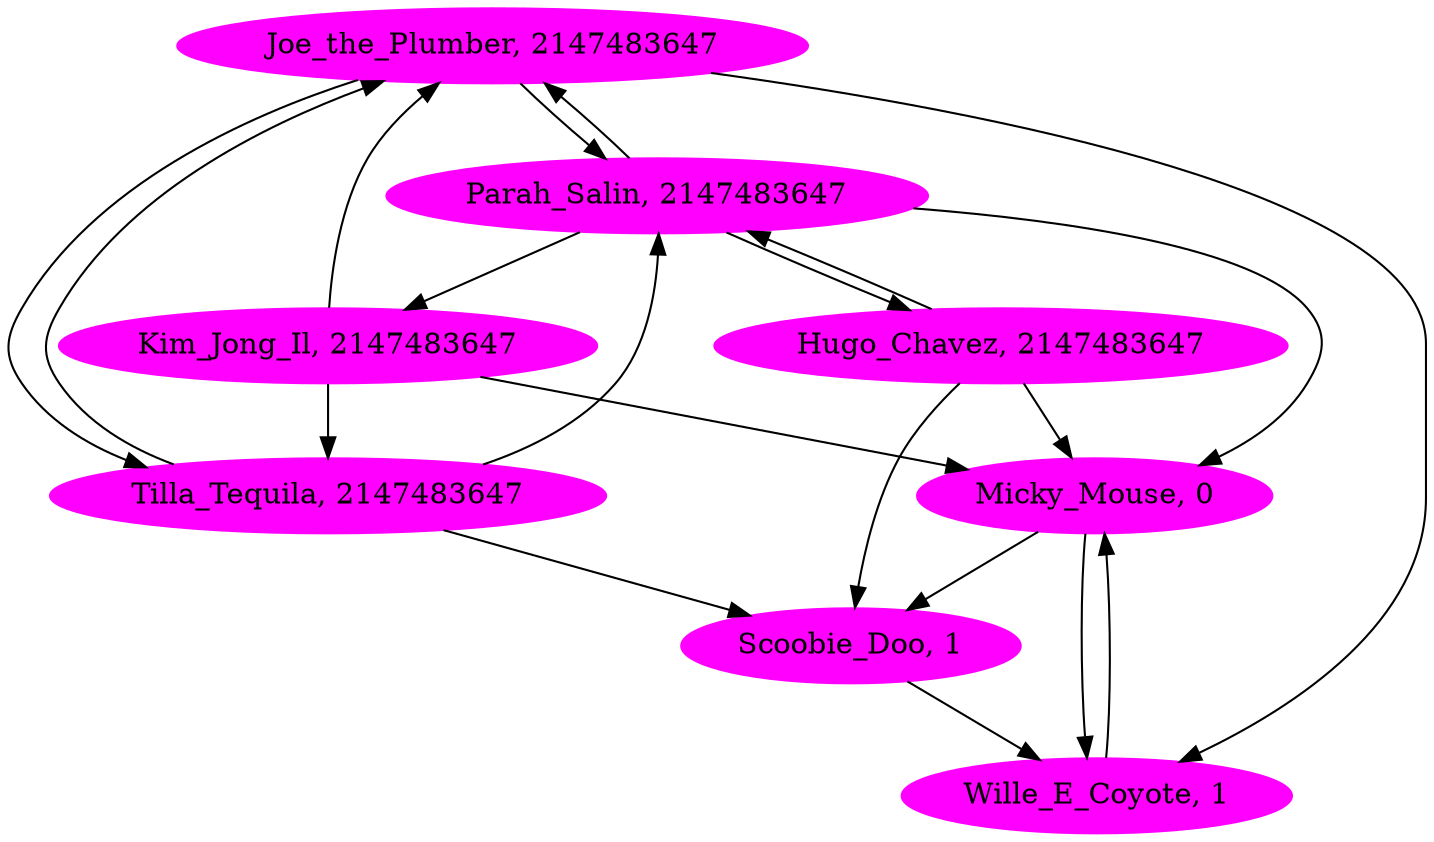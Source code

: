 digraph G {
	Micky_Mouse[color = Magenta, style = filled, label = "Micky_Mouse, 0"];
	Parah_Salin[color = Magenta, style = filled, label = "Parah_Salin, 2147483647"];
	Joe_the_Plumber[color = Magenta, style = filled, label = "Joe_the_Plumber, 2147483647"];
	Wille_E_Coyote[color = Magenta, style = filled, label = "Wille_E_Coyote, 1"];
	Tilla_Tequila[color = Magenta, style = filled, label = "Tilla_Tequila, 2147483647"];
	Kim_Jong_Il[color = Magenta, style = filled, label = "Kim_Jong_Il, 2147483647"];
	Scoobie_Doo[color = Magenta, style = filled, label = "Scoobie_Doo, 1"];
	Hugo_Chavez[color = Magenta, style = filled, label = "Hugo_Chavez, 2147483647"];
	Micky_Mouse->Wille_E_Coyote;
	Micky_Mouse->Scoobie_Doo;
	Parah_Salin->Joe_the_Plumber;
	Parah_Salin->Micky_Mouse;
	Parah_Salin->Kim_Jong_Il;
	Parah_Salin->Hugo_Chavez;
	Joe_the_Plumber->Parah_Salin;
	Joe_the_Plumber->Wille_E_Coyote;
	Joe_the_Plumber->Tilla_Tequila;
	Wille_E_Coyote->Micky_Mouse;
	Tilla_Tequila->Parah_Salin;
	Tilla_Tequila->Joe_the_Plumber;
	Tilla_Tequila->Scoobie_Doo;
	Kim_Jong_Il->Micky_Mouse;
	Kim_Jong_Il->Tilla_Tequila;
	Kim_Jong_Il->Joe_the_Plumber;
	Scoobie_Doo->Wille_E_Coyote;
	Hugo_Chavez->Parah_Salin;
	Hugo_Chavez->Micky_Mouse;
	Hugo_Chavez->Scoobie_Doo;
}